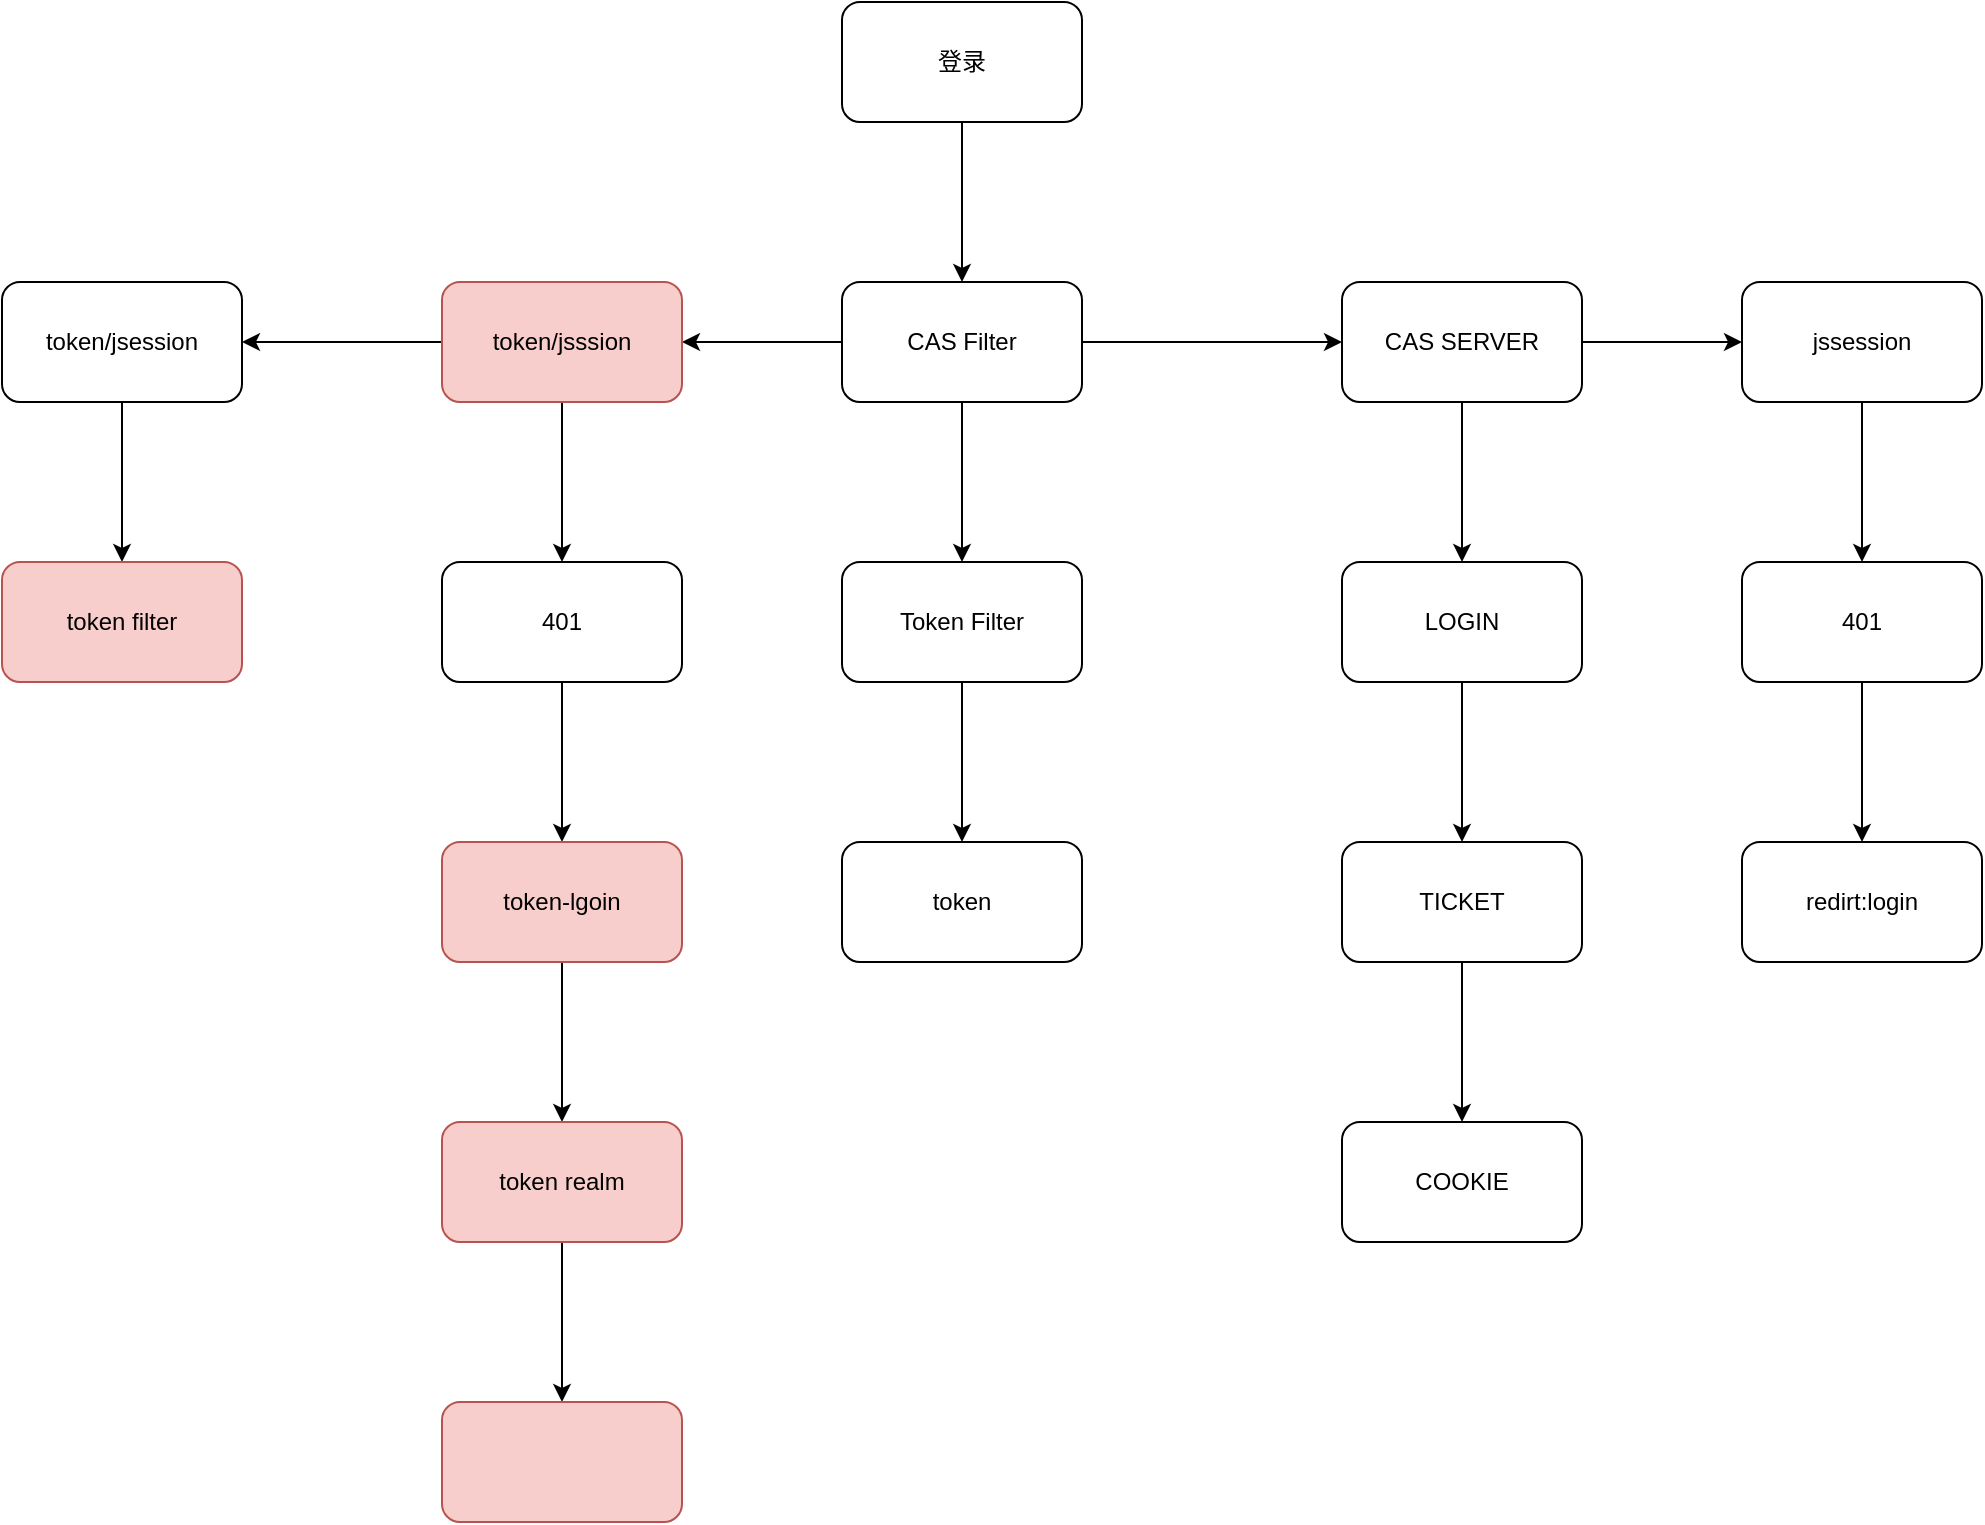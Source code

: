 <mxfile version="20.2.4" type="github">
  <diagram id="rMK5P2FSfmjJ5yNX_NLn" name="第 1 页">
    <mxGraphModel dx="2249" dy="762" grid="1" gridSize="10" guides="1" tooltips="1" connect="1" arrows="1" fold="1" page="1" pageScale="1" pageWidth="827" pageHeight="1169" math="0" shadow="0">
      <root>
        <mxCell id="0" />
        <mxCell id="1" parent="0" />
        <mxCell id="8s4Nu5cWzRz8xXhgNU48-3" value="" style="edgeStyle=orthogonalEdgeStyle;rounded=0;orthogonalLoop=1;jettySize=auto;html=1;" edge="1" parent="1" source="8s4Nu5cWzRz8xXhgNU48-1" target="8s4Nu5cWzRz8xXhgNU48-2">
          <mxGeometry relative="1" as="geometry" />
        </mxCell>
        <mxCell id="8s4Nu5cWzRz8xXhgNU48-1" value="登录" style="rounded=1;whiteSpace=wrap;html=1;" vertex="1" parent="1">
          <mxGeometry x="270" y="200" width="120" height="60" as="geometry" />
        </mxCell>
        <mxCell id="8s4Nu5cWzRz8xXhgNU48-5" value="" style="edgeStyle=orthogonalEdgeStyle;rounded=0;orthogonalLoop=1;jettySize=auto;html=1;" edge="1" parent="1" source="8s4Nu5cWzRz8xXhgNU48-2" target="8s4Nu5cWzRz8xXhgNU48-4">
          <mxGeometry relative="1" as="geometry" />
        </mxCell>
        <mxCell id="8s4Nu5cWzRz8xXhgNU48-7" value="" style="edgeStyle=orthogonalEdgeStyle;rounded=0;orthogonalLoop=1;jettySize=auto;html=1;" edge="1" parent="1" source="8s4Nu5cWzRz8xXhgNU48-2" target="8s4Nu5cWzRz8xXhgNU48-6">
          <mxGeometry relative="1" as="geometry" />
        </mxCell>
        <mxCell id="8s4Nu5cWzRz8xXhgNU48-21" value="" style="edgeStyle=orthogonalEdgeStyle;rounded=0;orthogonalLoop=1;jettySize=auto;html=1;" edge="1" parent="1" source="8s4Nu5cWzRz8xXhgNU48-2" target="8s4Nu5cWzRz8xXhgNU48-20">
          <mxGeometry relative="1" as="geometry" />
        </mxCell>
        <mxCell id="8s4Nu5cWzRz8xXhgNU48-2" value="CAS Filter" style="whiteSpace=wrap;html=1;rounded=1;" vertex="1" parent="1">
          <mxGeometry x="270" y="340" width="120" height="60" as="geometry" />
        </mxCell>
        <mxCell id="8s4Nu5cWzRz8xXhgNU48-15" value="" style="edgeStyle=orthogonalEdgeStyle;rounded=0;orthogonalLoop=1;jettySize=auto;html=1;" edge="1" parent="1" source="8s4Nu5cWzRz8xXhgNU48-4" target="8s4Nu5cWzRz8xXhgNU48-14">
          <mxGeometry relative="1" as="geometry" />
        </mxCell>
        <mxCell id="8s4Nu5cWzRz8xXhgNU48-4" value="Token Filter" style="whiteSpace=wrap;html=1;rounded=1;" vertex="1" parent="1">
          <mxGeometry x="270" y="480" width="120" height="60" as="geometry" />
        </mxCell>
        <mxCell id="8s4Nu5cWzRz8xXhgNU48-9" value="" style="edgeStyle=orthogonalEdgeStyle;rounded=0;orthogonalLoop=1;jettySize=auto;html=1;" edge="1" parent="1" source="8s4Nu5cWzRz8xXhgNU48-6" target="8s4Nu5cWzRz8xXhgNU48-8">
          <mxGeometry relative="1" as="geometry" />
        </mxCell>
        <mxCell id="8s4Nu5cWzRz8xXhgNU48-25" value="" style="edgeStyle=orthogonalEdgeStyle;rounded=0;orthogonalLoop=1;jettySize=auto;html=1;" edge="1" parent="1" source="8s4Nu5cWzRz8xXhgNU48-6" target="8s4Nu5cWzRz8xXhgNU48-24">
          <mxGeometry relative="1" as="geometry" />
        </mxCell>
        <mxCell id="8s4Nu5cWzRz8xXhgNU48-6" value="CAS SERVER" style="whiteSpace=wrap;html=1;rounded=1;" vertex="1" parent="1">
          <mxGeometry x="520" y="340" width="120" height="60" as="geometry" />
        </mxCell>
        <mxCell id="8s4Nu5cWzRz8xXhgNU48-11" value="" style="edgeStyle=orthogonalEdgeStyle;rounded=0;orthogonalLoop=1;jettySize=auto;html=1;" edge="1" parent="1" source="8s4Nu5cWzRz8xXhgNU48-8" target="8s4Nu5cWzRz8xXhgNU48-10">
          <mxGeometry relative="1" as="geometry" />
        </mxCell>
        <mxCell id="8s4Nu5cWzRz8xXhgNU48-8" value="LOGIN" style="whiteSpace=wrap;html=1;rounded=1;" vertex="1" parent="1">
          <mxGeometry x="520" y="480" width="120" height="60" as="geometry" />
        </mxCell>
        <mxCell id="8s4Nu5cWzRz8xXhgNU48-13" value="" style="edgeStyle=orthogonalEdgeStyle;rounded=0;orthogonalLoop=1;jettySize=auto;html=1;" edge="1" parent="1" source="8s4Nu5cWzRz8xXhgNU48-10" target="8s4Nu5cWzRz8xXhgNU48-12">
          <mxGeometry relative="1" as="geometry" />
        </mxCell>
        <mxCell id="8s4Nu5cWzRz8xXhgNU48-10" value="TICKET" style="whiteSpace=wrap;html=1;rounded=1;" vertex="1" parent="1">
          <mxGeometry x="520" y="620" width="120" height="60" as="geometry" />
        </mxCell>
        <mxCell id="8s4Nu5cWzRz8xXhgNU48-12" value="COOKIE" style="whiteSpace=wrap;html=1;rounded=1;" vertex="1" parent="1">
          <mxGeometry x="520" y="760" width="120" height="60" as="geometry" />
        </mxCell>
        <mxCell id="8s4Nu5cWzRz8xXhgNU48-14" value="token" style="whiteSpace=wrap;html=1;rounded=1;" vertex="1" parent="1">
          <mxGeometry x="270" y="620" width="120" height="60" as="geometry" />
        </mxCell>
        <mxCell id="8s4Nu5cWzRz8xXhgNU48-23" value="" style="edgeStyle=orthogonalEdgeStyle;rounded=0;orthogonalLoop=1;jettySize=auto;html=1;" edge="1" parent="1" source="8s4Nu5cWzRz8xXhgNU48-20" target="8s4Nu5cWzRz8xXhgNU48-22">
          <mxGeometry relative="1" as="geometry" />
        </mxCell>
        <mxCell id="8s4Nu5cWzRz8xXhgNU48-33" value="" style="edgeStyle=orthogonalEdgeStyle;rounded=0;orthogonalLoop=1;jettySize=auto;html=1;" edge="1" parent="1" source="8s4Nu5cWzRz8xXhgNU48-20" target="8s4Nu5cWzRz8xXhgNU48-32">
          <mxGeometry relative="1" as="geometry" />
        </mxCell>
        <mxCell id="8s4Nu5cWzRz8xXhgNU48-20" value="token/jsssion" style="whiteSpace=wrap;html=1;rounded=1;fillColor=#f8cecc;strokeColor=#b85450;" vertex="1" parent="1">
          <mxGeometry x="70" y="340" width="120" height="60" as="geometry" />
        </mxCell>
        <mxCell id="8s4Nu5cWzRz8xXhgNU48-31" value="" style="edgeStyle=orthogonalEdgeStyle;rounded=0;orthogonalLoop=1;jettySize=auto;html=1;" edge="1" parent="1" source="8s4Nu5cWzRz8xXhgNU48-22" target="8s4Nu5cWzRz8xXhgNU48-30">
          <mxGeometry relative="1" as="geometry" />
        </mxCell>
        <mxCell id="8s4Nu5cWzRz8xXhgNU48-22" value="401" style="whiteSpace=wrap;html=1;rounded=1;" vertex="1" parent="1">
          <mxGeometry x="70" y="480" width="120" height="60" as="geometry" />
        </mxCell>
        <mxCell id="8s4Nu5cWzRz8xXhgNU48-27" value="" style="edgeStyle=orthogonalEdgeStyle;rounded=0;orthogonalLoop=1;jettySize=auto;html=1;" edge="1" parent="1" source="8s4Nu5cWzRz8xXhgNU48-24" target="8s4Nu5cWzRz8xXhgNU48-26">
          <mxGeometry relative="1" as="geometry" />
        </mxCell>
        <mxCell id="8s4Nu5cWzRz8xXhgNU48-24" value="jssession" style="whiteSpace=wrap;html=1;rounded=1;" vertex="1" parent="1">
          <mxGeometry x="720" y="340" width="120" height="60" as="geometry" />
        </mxCell>
        <mxCell id="8s4Nu5cWzRz8xXhgNU48-29" value="" style="edgeStyle=orthogonalEdgeStyle;rounded=0;orthogonalLoop=1;jettySize=auto;html=1;" edge="1" parent="1" source="8s4Nu5cWzRz8xXhgNU48-26" target="8s4Nu5cWzRz8xXhgNU48-28">
          <mxGeometry relative="1" as="geometry" />
        </mxCell>
        <mxCell id="8s4Nu5cWzRz8xXhgNU48-26" value="401" style="whiteSpace=wrap;html=1;rounded=1;" vertex="1" parent="1">
          <mxGeometry x="720" y="480" width="120" height="60" as="geometry" />
        </mxCell>
        <mxCell id="8s4Nu5cWzRz8xXhgNU48-28" value="redirt:login" style="whiteSpace=wrap;html=1;rounded=1;" vertex="1" parent="1">
          <mxGeometry x="720" y="620" width="120" height="60" as="geometry" />
        </mxCell>
        <mxCell id="8s4Nu5cWzRz8xXhgNU48-37" value="" style="edgeStyle=orthogonalEdgeStyle;rounded=0;orthogonalLoop=1;jettySize=auto;html=1;" edge="1" parent="1" source="8s4Nu5cWzRz8xXhgNU48-30" target="8s4Nu5cWzRz8xXhgNU48-36">
          <mxGeometry relative="1" as="geometry" />
        </mxCell>
        <mxCell id="8s4Nu5cWzRz8xXhgNU48-30" value="token-lgoin" style="whiteSpace=wrap;html=1;rounded=1;fillColor=#f8cecc;strokeColor=#b85450;" vertex="1" parent="1">
          <mxGeometry x="70" y="620" width="120" height="60" as="geometry" />
        </mxCell>
        <mxCell id="8s4Nu5cWzRz8xXhgNU48-35" value="" style="edgeStyle=orthogonalEdgeStyle;rounded=0;orthogonalLoop=1;jettySize=auto;html=1;" edge="1" parent="1" source="8s4Nu5cWzRz8xXhgNU48-32" target="8s4Nu5cWzRz8xXhgNU48-34">
          <mxGeometry relative="1" as="geometry" />
        </mxCell>
        <mxCell id="8s4Nu5cWzRz8xXhgNU48-32" value="token/jsession" style="whiteSpace=wrap;html=1;rounded=1;" vertex="1" parent="1">
          <mxGeometry x="-150" y="340" width="120" height="60" as="geometry" />
        </mxCell>
        <mxCell id="8s4Nu5cWzRz8xXhgNU48-34" value="token filter" style="whiteSpace=wrap;html=1;rounded=1;fillColor=#f8cecc;strokeColor=#b85450;" vertex="1" parent="1">
          <mxGeometry x="-150" y="480" width="120" height="60" as="geometry" />
        </mxCell>
        <mxCell id="8s4Nu5cWzRz8xXhgNU48-39" value="" style="edgeStyle=orthogonalEdgeStyle;rounded=0;orthogonalLoop=1;jettySize=auto;html=1;" edge="1" parent="1" source="8s4Nu5cWzRz8xXhgNU48-36" target="8s4Nu5cWzRz8xXhgNU48-38">
          <mxGeometry relative="1" as="geometry" />
        </mxCell>
        <mxCell id="8s4Nu5cWzRz8xXhgNU48-36" value="token realm" style="whiteSpace=wrap;html=1;fillColor=#f8cecc;strokeColor=#b85450;rounded=1;" vertex="1" parent="1">
          <mxGeometry x="70" y="760" width="120" height="60" as="geometry" />
        </mxCell>
        <mxCell id="8s4Nu5cWzRz8xXhgNU48-38" value="" style="whiteSpace=wrap;html=1;fillColor=#f8cecc;strokeColor=#b85450;rounded=1;" vertex="1" parent="1">
          <mxGeometry x="70" y="900" width="120" height="60" as="geometry" />
        </mxCell>
      </root>
    </mxGraphModel>
  </diagram>
</mxfile>
